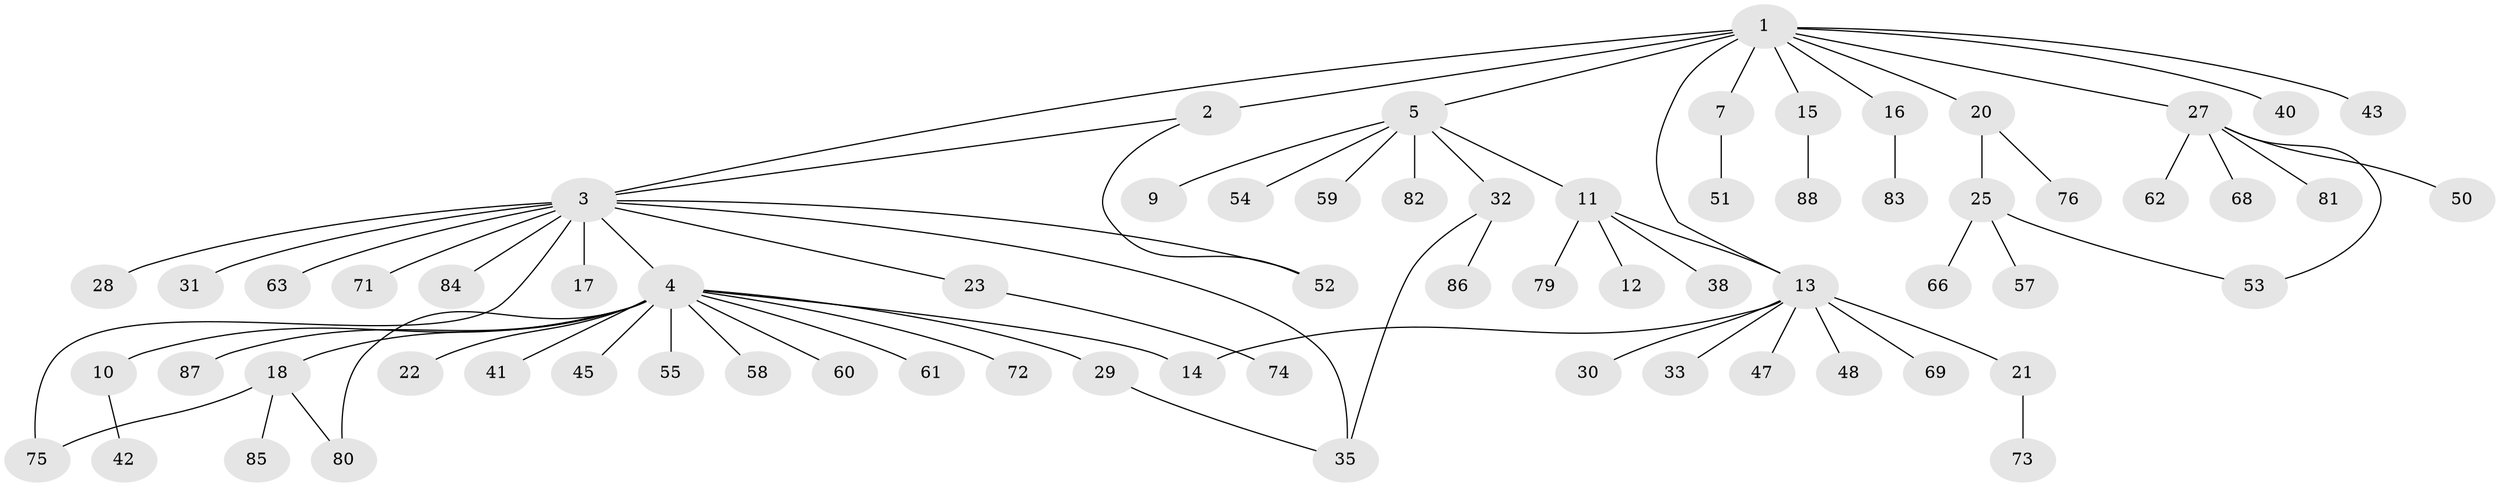 // original degree distribution, {13: 0.022727272727272728, 2: 0.22727272727272727, 10: 0.011363636363636364, 7: 0.022727272727272728, 4: 0.045454545454545456, 3: 0.045454545454545456, 1: 0.5795454545454546, 6: 0.011363636363636364, 9: 0.011363636363636364, 5: 0.022727272727272728}
// Generated by graph-tools (version 1.1) at 2025/41/03/06/25 10:41:49]
// undirected, 69 vertices, 77 edges
graph export_dot {
graph [start="1"]
  node [color=gray90,style=filled];
  1 [super="+46"];
  2 [super="+8"];
  3 [super="+34"];
  4 [super="+6"];
  5 [super="+39"];
  7 [super="+67"];
  9;
  10;
  11 [super="+64"];
  12;
  13 [super="+19"];
  14;
  15;
  16 [super="+36"];
  17;
  18 [super="+26"];
  20 [super="+24"];
  21;
  22;
  23 [super="+49"];
  25 [super="+56"];
  27 [super="+37"];
  28;
  29;
  30;
  31 [super="+65"];
  32 [super="+44"];
  33;
  35 [super="+70"];
  38;
  40;
  41;
  42;
  43;
  45;
  47;
  48;
  50;
  51;
  52;
  53 [super="+78"];
  54;
  55;
  57 [super="+77"];
  58;
  59;
  60;
  61;
  62;
  63;
  66;
  68;
  69;
  71;
  72;
  73;
  74;
  75;
  76;
  79;
  80;
  81;
  82;
  83;
  84;
  85;
  86;
  87;
  88;
  1 -- 2 [weight=2];
  1 -- 3;
  1 -- 5;
  1 -- 7;
  1 -- 15;
  1 -- 16;
  1 -- 20;
  1 -- 27;
  1 -- 40;
  1 -- 43;
  1 -- 13;
  2 -- 3;
  2 -- 52;
  3 -- 4;
  3 -- 17;
  3 -- 23;
  3 -- 28;
  3 -- 31;
  3 -- 35;
  3 -- 71;
  3 -- 84;
  3 -- 52;
  3 -- 75;
  3 -- 63;
  4 -- 10;
  4 -- 14;
  4 -- 18;
  4 -- 22;
  4 -- 29;
  4 -- 45;
  4 -- 55;
  4 -- 58;
  4 -- 60;
  4 -- 72;
  4 -- 87;
  4 -- 80;
  4 -- 41;
  4 -- 61;
  5 -- 9;
  5 -- 11;
  5 -- 32;
  5 -- 59;
  5 -- 82;
  5 -- 54;
  7 -- 51;
  10 -- 42;
  11 -- 12;
  11 -- 13;
  11 -- 38;
  11 -- 79;
  13 -- 14;
  13 -- 21;
  13 -- 30;
  13 -- 33;
  13 -- 47;
  13 -- 48;
  13 -- 69;
  15 -- 88;
  16 -- 83;
  18 -- 75;
  18 -- 85;
  18 -- 80;
  20 -- 76;
  20 -- 25;
  21 -- 73;
  23 -- 74;
  25 -- 53;
  25 -- 57;
  25 -- 66;
  27 -- 50;
  27 -- 62;
  27 -- 68;
  27 -- 81;
  27 -- 53;
  29 -- 35;
  32 -- 35;
  32 -- 86;
}
